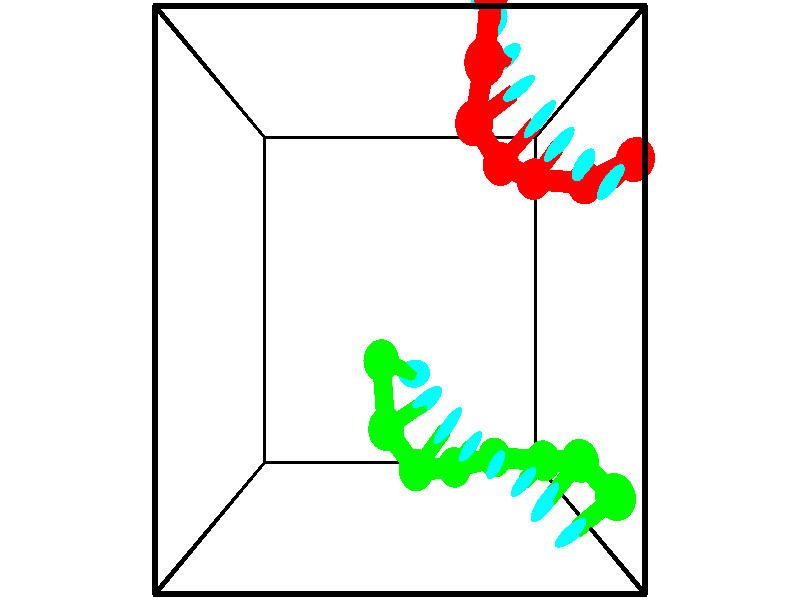 // switches for output
#declare DRAW_BASES = 1; // possible values are 0, 1; only relevant for DNA ribbons
#declare DRAW_BASES_TYPE = 3; // possible values are 1, 2, 3; only relevant for DNA ribbons
#declare DRAW_FOG = 0; // set to 1 to enable fog

#include "colors.inc"

#include "transforms.inc"
background { rgb <1, 1, 1>}

#default {
   normal{
       ripples 0.25
       frequency 0.20
       turbulence 0.2
       lambda 5
   }
	finish {
		phong 0.1
		phong_size 40.
	}
}

// original window dimensions: 1024x640


// camera settings

camera {
	sky <-0, 1, 0>
	up <-0, 1, 0>
	right 1.6 * <1, 0, 0>
	location <2.5, 2.5, 11.1562>
	look_at <2.5, 2.5, 2.5>
	direction <0, 0, -8.6562>
	angle 67.0682
}


# declare cpy_camera_pos = <2.5, 2.5, 11.1562>;
# if (DRAW_FOG = 1)
fog {
	fog_type 2
	up vnormalize(cpy_camera_pos)
	color rgbt<1,1,1,0.3>
	distance 1e-5
	fog_alt 3e-3
	fog_offset 4
}
# end


// LIGHTS

# declare lum = 6;
global_settings {
	ambient_light rgb lum * <0.05, 0.05, 0.05>
	max_trace_level 15
}# declare cpy_direct_light_amount = 0.25;
light_source
{	1000 * <-1, -1, 1>,
	rgb lum * cpy_direct_light_amount
	parallel
}

light_source
{	1000 * <1, 1, -1>,
	rgb lum * cpy_direct_light_amount
	parallel
}

// strand 0

// nucleotide -1

// particle -1
sphere {
	<5.687963, 4.086215, 2.967978> 0.250000
	pigment { color rgbt <1,0,0,0> }
	no_shadow
}
cylinder {
	<5.419712, 3.902977, 3.201357>,  <5.258762, 3.793034, 3.341384>, 0.100000
	pigment { color rgbt <1,0,0,0> }
	no_shadow
}
cylinder {
	<5.419712, 3.902977, 3.201357>,  <5.687963, 4.086215, 2.967978>, 0.100000
	pigment { color rgbt <1,0,0,0> }
	no_shadow
}

// particle -1
sphere {
	<5.419712, 3.902977, 3.201357> 0.100000
	pigment { color rgbt <1,0,0,0> }
	no_shadow
}
sphere {
	0, 1
	scale<0.080000,0.200000,0.300000>
	matrix <-0.717513, 0.600182, -0.353491,
		-0.188242, -0.655691, -0.731187,
		-0.670626, -0.458095, 0.583446,
		5.218524, 3.765548, 3.376391>
	pigment { color rgbt <0,1,1,0> }
	no_shadow
}
cylinder {
	<5.169656, 3.901088, 2.460672>,  <5.687963, 4.086215, 2.967978>, 0.130000
	pigment { color rgbt <1,0,0,0> }
	no_shadow
}

// nucleotide -1

// particle -1
sphere {
	<5.169656, 3.901088, 2.460672> 0.250000
	pigment { color rgbt <1,0,0,0> }
	no_shadow
}
cylinder {
	<5.041534, 3.955580, 2.835659>,  <4.964661, 3.988275, 3.060651>, 0.100000
	pigment { color rgbt <1,0,0,0> }
	no_shadow
}
cylinder {
	<5.041534, 3.955580, 2.835659>,  <5.169656, 3.901088, 2.460672>, 0.100000
	pigment { color rgbt <1,0,0,0> }
	no_shadow
}

// particle -1
sphere {
	<5.041534, 3.955580, 2.835659> 0.100000
	pigment { color rgbt <1,0,0,0> }
	no_shadow
}
sphere {
	0, 1
	scale<0.080000,0.200000,0.300000>
	matrix <-0.654800, 0.683298, -0.323020,
		-0.684575, -0.717319, -0.129660,
		-0.320304, 0.136230, 0.937468,
		4.945443, 3.996449, 3.116899>
	pigment { color rgbt <0,1,1,0> }
	no_shadow
}
cylinder {
	<4.452592, 3.967817, 2.353670>,  <5.169656, 3.901088, 2.460672>, 0.130000
	pigment { color rgbt <1,0,0,0> }
	no_shadow
}

// nucleotide -1

// particle -1
sphere {
	<4.452592, 3.967817, 2.353670> 0.250000
	pigment { color rgbt <1,0,0,0> }
	no_shadow
}
cylinder {
	<4.571423, 4.132351, 2.698356>,  <4.642721, 4.231071, 2.905167>, 0.100000
	pigment { color rgbt <1,0,0,0> }
	no_shadow
}
cylinder {
	<4.571423, 4.132351, 2.698356>,  <4.452592, 3.967817, 2.353670>, 0.100000
	pigment { color rgbt <1,0,0,0> }
	no_shadow
}

// particle -1
sphere {
	<4.571423, 4.132351, 2.698356> 0.100000
	pigment { color rgbt <1,0,0,0> }
	no_shadow
}
sphere {
	0, 1
	scale<0.080000,0.200000,0.300000>
	matrix <-0.583453, 0.792582, -0.177189,
		-0.755862, -0.450130, 0.475452,
		0.297076, 0.411335, 0.861713,
		4.660545, 4.255751, 2.956870>
	pigment { color rgbt <0,1,1,0> }
	no_shadow
}
cylinder {
	<3.912549, 4.086532, 2.694754>,  <4.452592, 3.967817, 2.353670>, 0.130000
	pigment { color rgbt <1,0,0,0> }
	no_shadow
}

// nucleotide -1

// particle -1
sphere {
	<3.912549, 4.086532, 2.694754> 0.250000
	pigment { color rgbt <1,0,0,0> }
	no_shadow
}
cylinder {
	<4.183617, 4.345531, 2.834188>,  <4.346257, 4.500931, 2.917849>, 0.100000
	pigment { color rgbt <1,0,0,0> }
	no_shadow
}
cylinder {
	<4.183617, 4.345531, 2.834188>,  <3.912549, 4.086532, 2.694754>, 0.100000
	pigment { color rgbt <1,0,0,0> }
	no_shadow
}

// particle -1
sphere {
	<4.183617, 4.345531, 2.834188> 0.100000
	pigment { color rgbt <1,0,0,0> }
	no_shadow
}
sphere {
	0, 1
	scale<0.080000,0.200000,0.300000>
	matrix <-0.703568, 0.708781, 0.051207,
		-0.213915, -0.279955, 0.935877,
		0.677668, 0.647498, 0.348586,
		4.386917, 4.539781, 2.938764>
	pigment { color rgbt <0,1,1,0> }
	no_shadow
}
cylinder {
	<3.478565, 4.443983, 3.199353>,  <3.912549, 4.086532, 2.694754>, 0.130000
	pigment { color rgbt <1,0,0,0> }
	no_shadow
}

// nucleotide -1

// particle -1
sphere {
	<3.478565, 4.443983, 3.199353> 0.250000
	pigment { color rgbt <1,0,0,0> }
	no_shadow
}
cylinder {
	<3.806030, 4.664501, 3.135025>,  <4.002510, 4.796812, 3.096428>, 0.100000
	pigment { color rgbt <1,0,0,0> }
	no_shadow
}
cylinder {
	<3.806030, 4.664501, 3.135025>,  <3.478565, 4.443983, 3.199353>, 0.100000
	pigment { color rgbt <1,0,0,0> }
	no_shadow
}

// particle -1
sphere {
	<3.806030, 4.664501, 3.135025> 0.100000
	pigment { color rgbt <1,0,0,0> }
	no_shadow
}
sphere {
	0, 1
	scale<0.080000,0.200000,0.300000>
	matrix <-0.543571, 0.834230, 0.092689,
		0.185259, 0.011536, 0.982622,
		0.818663, 0.551296, -0.160820,
		4.051630, 4.829890, 3.086779>
	pigment { color rgbt <0,1,1,0> }
	no_shadow
}
cylinder {
	<3.547838, 4.959646, 3.680024>,  <3.478565, 4.443983, 3.199353>, 0.130000
	pigment { color rgbt <1,0,0,0> }
	no_shadow
}

// nucleotide -1

// particle -1
sphere {
	<3.547838, 4.959646, 3.680024> 0.250000
	pigment { color rgbt <1,0,0,0> }
	no_shadow
}
cylinder {
	<3.759457, 5.088549, 3.366015>,  <3.886428, 5.165890, 3.177610>, 0.100000
	pigment { color rgbt <1,0,0,0> }
	no_shadow
}
cylinder {
	<3.759457, 5.088549, 3.366015>,  <3.547838, 4.959646, 3.680024>, 0.100000
	pigment { color rgbt <1,0,0,0> }
	no_shadow
}

// particle -1
sphere {
	<3.759457, 5.088549, 3.366015> 0.100000
	pigment { color rgbt <1,0,0,0> }
	no_shadow
}
sphere {
	0, 1
	scale<0.080000,0.200000,0.300000>
	matrix <-0.620780, 0.777695, -0.099111,
		0.578569, 0.539761, 0.611487,
		0.529047, 0.322257, -0.785023,
		3.918171, 5.185225, 3.130509>
	pigment { color rgbt <0,1,1,0> }
	no_shadow
}
cylinder {
	<3.622781, 5.712438, 3.748195>,  <3.547838, 4.959646, 3.680024>, 0.130000
	pigment { color rgbt <1,0,0,0> }
	no_shadow
}

// nucleotide -1

// particle -1
sphere {
	<3.622781, 5.712438, 3.748195> 0.250000
	pigment { color rgbt <1,0,0,0> }
	no_shadow
}
cylinder {
	<3.697262, 5.645033, 3.361014>,  <3.741951, 5.604590, 3.128706>, 0.100000
	pigment { color rgbt <1,0,0,0> }
	no_shadow
}
cylinder {
	<3.697262, 5.645033, 3.361014>,  <3.622781, 5.712438, 3.748195>, 0.100000
	pigment { color rgbt <1,0,0,0> }
	no_shadow
}

// particle -1
sphere {
	<3.697262, 5.645033, 3.361014> 0.100000
	pigment { color rgbt <1,0,0,0> }
	no_shadow
}
sphere {
	0, 1
	scale<0.080000,0.200000,0.300000>
	matrix <-0.390731, 0.891225, -0.230319,
		0.901475, 0.421095, 0.100105,
		0.186203, -0.168513, -0.967952,
		3.753123, 5.594479, 3.070629>
	pigment { color rgbt <0,1,1,0> }
	no_shadow
}
cylinder {
	<3.932638, 6.332317, 3.557267>,  <3.622781, 5.712438, 3.748195>, 0.130000
	pigment { color rgbt <1,0,0,0> }
	no_shadow
}

// nucleotide -1

// particle -1
sphere {
	<3.932638, 6.332317, 3.557267> 0.250000
	pigment { color rgbt <1,0,0,0> }
	no_shadow
}
cylinder {
	<3.785660, 6.147621, 3.234335>,  <3.697473, 6.036804, 3.040576>, 0.100000
	pigment { color rgbt <1,0,0,0> }
	no_shadow
}
cylinder {
	<3.785660, 6.147621, 3.234335>,  <3.932638, 6.332317, 3.557267>, 0.100000
	pigment { color rgbt <1,0,0,0> }
	no_shadow
}

// particle -1
sphere {
	<3.785660, 6.147621, 3.234335> 0.100000
	pigment { color rgbt <1,0,0,0> }
	no_shadow
}
sphere {
	0, 1
	scale<0.080000,0.200000,0.300000>
	matrix <-0.423669, 0.855858, -0.296667,
		0.827942, 0.233032, -0.510106,
		-0.367446, -0.461739, -0.807330,
		3.675426, 6.009099, 2.992136>
	pigment { color rgbt <0,1,1,0> }
	no_shadow
}
// strand 1

// nucleotide -1

// particle -1
sphere {
	<2.235897, 1.787586, 2.647969> 0.250000
	pigment { color rgbt <0,1,0,0> }
	no_shadow
}
cylinder {
	<2.511566, 1.671871, 2.382232>,  <2.676968, 1.602442, 2.222789>, 0.100000
	pigment { color rgbt <0,1,0,0> }
	no_shadow
}
cylinder {
	<2.511566, 1.671871, 2.382232>,  <2.235897, 1.787586, 2.647969>, 0.100000
	pigment { color rgbt <0,1,0,0> }
	no_shadow
}

// particle -1
sphere {
	<2.511566, 1.671871, 2.382232> 0.100000
	pigment { color rgbt <0,1,0,0> }
	no_shadow
}
sphere {
	0, 1
	scale<0.080000,0.200000,0.300000>
	matrix <0.455684, -0.539817, 0.707778,
		-0.563380, -0.790511, -0.240200,
		0.689170, -0.289293, -0.664345,
		2.718318, 1.585085, 2.182929>
	pigment { color rgbt <0,1,1,0> }
	no_shadow
}
cylinder {
	<2.310187, 1.010618, 2.783538>,  <2.235897, 1.787586, 2.647969>, 0.130000
	pigment { color rgbt <0,1,0,0> }
	no_shadow
}

// nucleotide -1

// particle -1
sphere {
	<2.310187, 1.010618, 2.783538> 0.250000
	pigment { color rgbt <0,1,0,0> }
	no_shadow
}
cylinder {
	<2.630409, 1.164761, 2.599969>,  <2.822543, 1.257246, 2.489827>, 0.100000
	pigment { color rgbt <0,1,0,0> }
	no_shadow
}
cylinder {
	<2.630409, 1.164761, 2.599969>,  <2.310187, 1.010618, 2.783538>, 0.100000
	pigment { color rgbt <0,1,0,0> }
	no_shadow
}

// particle -1
sphere {
	<2.630409, 1.164761, 2.599969> 0.100000
	pigment { color rgbt <0,1,0,0> }
	no_shadow
}
sphere {
	0, 1
	scale<0.080000,0.200000,0.300000>
	matrix <0.592535, -0.623424, 0.510143,
		-0.089516, -0.680325, -0.727423,
		0.800556, 0.385357, -0.458923,
		2.870576, 1.280368, 2.462292>
	pigment { color rgbt <0,1,1,0> }
	no_shadow
}
cylinder {
	<2.733713, 0.460162, 2.457659>,  <2.310187, 1.010618, 2.783538>, 0.130000
	pigment { color rgbt <0,1,0,0> }
	no_shadow
}

// nucleotide -1

// particle -1
sphere {
	<2.733713, 0.460162, 2.457659> 0.250000
	pigment { color rgbt <0,1,0,0> }
	no_shadow
}
cylinder {
	<2.987648, 0.765645, 2.504527>,  <3.140009, 0.948935, 2.532648>, 0.100000
	pigment { color rgbt <0,1,0,0> }
	no_shadow
}
cylinder {
	<2.987648, 0.765645, 2.504527>,  <2.733713, 0.460162, 2.457659>, 0.100000
	pigment { color rgbt <0,1,0,0> }
	no_shadow
}

// particle -1
sphere {
	<2.987648, 0.765645, 2.504527> 0.100000
	pigment { color rgbt <0,1,0,0> }
	no_shadow
}
sphere {
	0, 1
	scale<0.080000,0.200000,0.300000>
	matrix <0.728843, -0.642258, 0.237261,
		0.256452, -0.065223, -0.964354,
		0.634838, 0.763709, 0.117171,
		3.178100, 0.994758, 2.539679>
	pigment { color rgbt <0,1,1,0> }
	no_shadow
}
cylinder {
	<3.328803, 0.377618, 1.966836>,  <2.733713, 0.460162, 2.457659>, 0.130000
	pigment { color rgbt <0,1,0,0> }
	no_shadow
}

// nucleotide -1

// particle -1
sphere {
	<3.328803, 0.377618, 1.966836> 0.250000
	pigment { color rgbt <0,1,0,0> }
	no_shadow
}
cylinder {
	<3.430443, 0.593142, 2.288113>,  <3.491426, 0.722456, 2.480879>, 0.100000
	pigment { color rgbt <0,1,0,0> }
	no_shadow
}
cylinder {
	<3.430443, 0.593142, 2.288113>,  <3.328803, 0.377618, 1.966836>, 0.100000
	pigment { color rgbt <0,1,0,0> }
	no_shadow
}

// particle -1
sphere {
	<3.430443, 0.593142, 2.288113> 0.100000
	pigment { color rgbt <0,1,0,0> }
	no_shadow
}
sphere {
	0, 1
	scale<0.080000,0.200000,0.300000>
	matrix <0.734582, -0.647717, 0.202118,
		0.629145, 0.538652, -0.560384,
		0.254099, 0.538810, 0.803192,
		3.506672, 0.754784, 2.529071>
	pigment { color rgbt <0,1,1,0> }
	no_shadow
}
cylinder {
	<3.959755, 0.470365, 1.816488>,  <3.328803, 0.377618, 1.966836>, 0.130000
	pigment { color rgbt <0,1,0,0> }
	no_shadow
}

// nucleotide -1

// particle -1
sphere {
	<3.959755, 0.470365, 1.816488> 0.250000
	pigment { color rgbt <0,1,0,0> }
	no_shadow
}
cylinder {
	<3.908401, 0.508075, 2.211381>,  <3.877589, 0.530701, 2.448318>, 0.100000
	pigment { color rgbt <0,1,0,0> }
	no_shadow
}
cylinder {
	<3.908401, 0.508075, 2.211381>,  <3.959755, 0.470365, 1.816488>, 0.100000
	pigment { color rgbt <0,1,0,0> }
	no_shadow
}

// particle -1
sphere {
	<3.908401, 0.508075, 2.211381> 0.100000
	pigment { color rgbt <0,1,0,0> }
	no_shadow
}
sphere {
	0, 1
	scale<0.080000,0.200000,0.300000>
	matrix <0.806272, -0.569705, 0.159254,
		0.577446, 0.816424, -0.002869,
		-0.128384, 0.094274, 0.987234,
		3.869886, 0.536357, 2.507551>
	pigment { color rgbt <0,1,1,0> }
	no_shadow
}
cylinder {
	<4.660642, 0.484187, 2.066537>,  <3.959755, 0.470365, 1.816488>, 0.130000
	pigment { color rgbt <0,1,0,0> }
	no_shadow
}

// nucleotide -1

// particle -1
sphere {
	<4.660642, 0.484187, 2.066537> 0.250000
	pigment { color rgbt <0,1,0,0> }
	no_shadow
}
cylinder {
	<4.426018, 0.411797, 2.382308>,  <4.285244, 0.368362, 2.571770>, 0.100000
	pigment { color rgbt <0,1,0,0> }
	no_shadow
}
cylinder {
	<4.426018, 0.411797, 2.382308>,  <4.660642, 0.484187, 2.066537>, 0.100000
	pigment { color rgbt <0,1,0,0> }
	no_shadow
}

// particle -1
sphere {
	<4.426018, 0.411797, 2.382308> 0.100000
	pigment { color rgbt <0,1,0,0> }
	no_shadow
}
sphere {
	0, 1
	scale<0.080000,0.200000,0.300000>
	matrix <0.665404, -0.663358, 0.342334,
		0.461719, 0.726088, 0.509521,
		-0.586560, -0.180975, 0.789427,
		4.250050, 0.357504, 2.619136>
	pigment { color rgbt <0,1,1,0> }
	no_shadow
}
cylinder {
	<5.030051, 0.618106, 2.674742>,  <4.660642, 0.484187, 2.066537>, 0.130000
	pigment { color rgbt <0,1,0,0> }
	no_shadow
}

// nucleotide -1

// particle -1
sphere {
	<5.030051, 0.618106, 2.674742> 0.250000
	pigment { color rgbt <0,1,0,0> }
	no_shadow
}
cylinder {
	<4.734131, 0.369373, 2.777520>,  <4.556579, 0.220134, 2.839186>, 0.100000
	pigment { color rgbt <0,1,0,0> }
	no_shadow
}
cylinder {
	<4.734131, 0.369373, 2.777520>,  <5.030051, 0.618106, 2.674742>, 0.100000
	pigment { color rgbt <0,1,0,0> }
	no_shadow
}

// particle -1
sphere {
	<4.734131, 0.369373, 2.777520> 0.100000
	pigment { color rgbt <0,1,0,0> }
	no_shadow
}
sphere {
	0, 1
	scale<0.080000,0.200000,0.300000>
	matrix <0.623755, -0.490697, 0.608397,
		-0.252238, 0.610363, 0.750888,
		-0.739801, -0.621831, 0.256944,
		4.512190, 0.182824, 2.854603>
	pigment { color rgbt <0,1,1,0> }
	no_shadow
}
cylinder {
	<5.290775, 0.373529, 3.329595>,  <5.030051, 0.618106, 2.674742>, 0.130000
	pigment { color rgbt <0,1,0,0> }
	no_shadow
}

// nucleotide -1

// particle -1
sphere {
	<5.290775, 0.373529, 3.329595> 0.250000
	pigment { color rgbt <0,1,0,0> }
	no_shadow
}
cylinder {
	<5.018593, 0.113686, 3.193954>,  <4.855284, -0.042220, 3.112569>, 0.100000
	pigment { color rgbt <0,1,0,0> }
	no_shadow
}
cylinder {
	<5.018593, 0.113686, 3.193954>,  <5.290775, 0.373529, 3.329595>, 0.100000
	pigment { color rgbt <0,1,0,0> }
	no_shadow
}

// particle -1
sphere {
	<5.018593, 0.113686, 3.193954> 0.100000
	pigment { color rgbt <0,1,0,0> }
	no_shadow
}
sphere {
	0, 1
	scale<0.080000,0.200000,0.300000>
	matrix <0.446628, -0.734523, 0.510881,
		-0.580951, 0.196178, 0.789943,
		-0.680455, -0.649607, -0.339103,
		4.814456, -0.081197, 3.092223>
	pigment { color rgbt <0,1,1,0> }
	no_shadow
}
// box output
cylinder {
	<0.000000, 0.000000, 0.000000>,  <5.000000, 0.000000, 0.000000>, 0.025000
	pigment { color rgbt <0,0,0,0> }
	no_shadow
}
cylinder {
	<0.000000, 0.000000, 0.000000>,  <0.000000, 5.000000, 0.000000>, 0.025000
	pigment { color rgbt <0,0,0,0> }
	no_shadow
}
cylinder {
	<0.000000, 0.000000, 0.000000>,  <0.000000, 0.000000, 5.000000>, 0.025000
	pigment { color rgbt <0,0,0,0> }
	no_shadow
}
cylinder {
	<5.000000, 5.000000, 5.000000>,  <0.000000, 5.000000, 5.000000>, 0.025000
	pigment { color rgbt <0,0,0,0> }
	no_shadow
}
cylinder {
	<5.000000, 5.000000, 5.000000>,  <5.000000, 0.000000, 5.000000>, 0.025000
	pigment { color rgbt <0,0,0,0> }
	no_shadow
}
cylinder {
	<5.000000, 5.000000, 5.000000>,  <5.000000, 5.000000, 0.000000>, 0.025000
	pigment { color rgbt <0,0,0,0> }
	no_shadow
}
cylinder {
	<0.000000, 0.000000, 5.000000>,  <0.000000, 5.000000, 5.000000>, 0.025000
	pigment { color rgbt <0,0,0,0> }
	no_shadow
}
cylinder {
	<0.000000, 0.000000, 5.000000>,  <5.000000, 0.000000, 5.000000>, 0.025000
	pigment { color rgbt <0,0,0,0> }
	no_shadow
}
cylinder {
	<5.000000, 5.000000, 0.000000>,  <0.000000, 5.000000, 0.000000>, 0.025000
	pigment { color rgbt <0,0,0,0> }
	no_shadow
}
cylinder {
	<5.000000, 5.000000, 0.000000>,  <5.000000, 0.000000, 0.000000>, 0.025000
	pigment { color rgbt <0,0,0,0> }
	no_shadow
}
cylinder {
	<5.000000, 0.000000, 5.000000>,  <5.000000, 0.000000, 0.000000>, 0.025000
	pigment { color rgbt <0,0,0,0> }
	no_shadow
}
cylinder {
	<0.000000, 5.000000, 0.000000>,  <0.000000, 5.000000, 5.000000>, 0.025000
	pigment { color rgbt <0,0,0,0> }
	no_shadow
}
// end of box output
